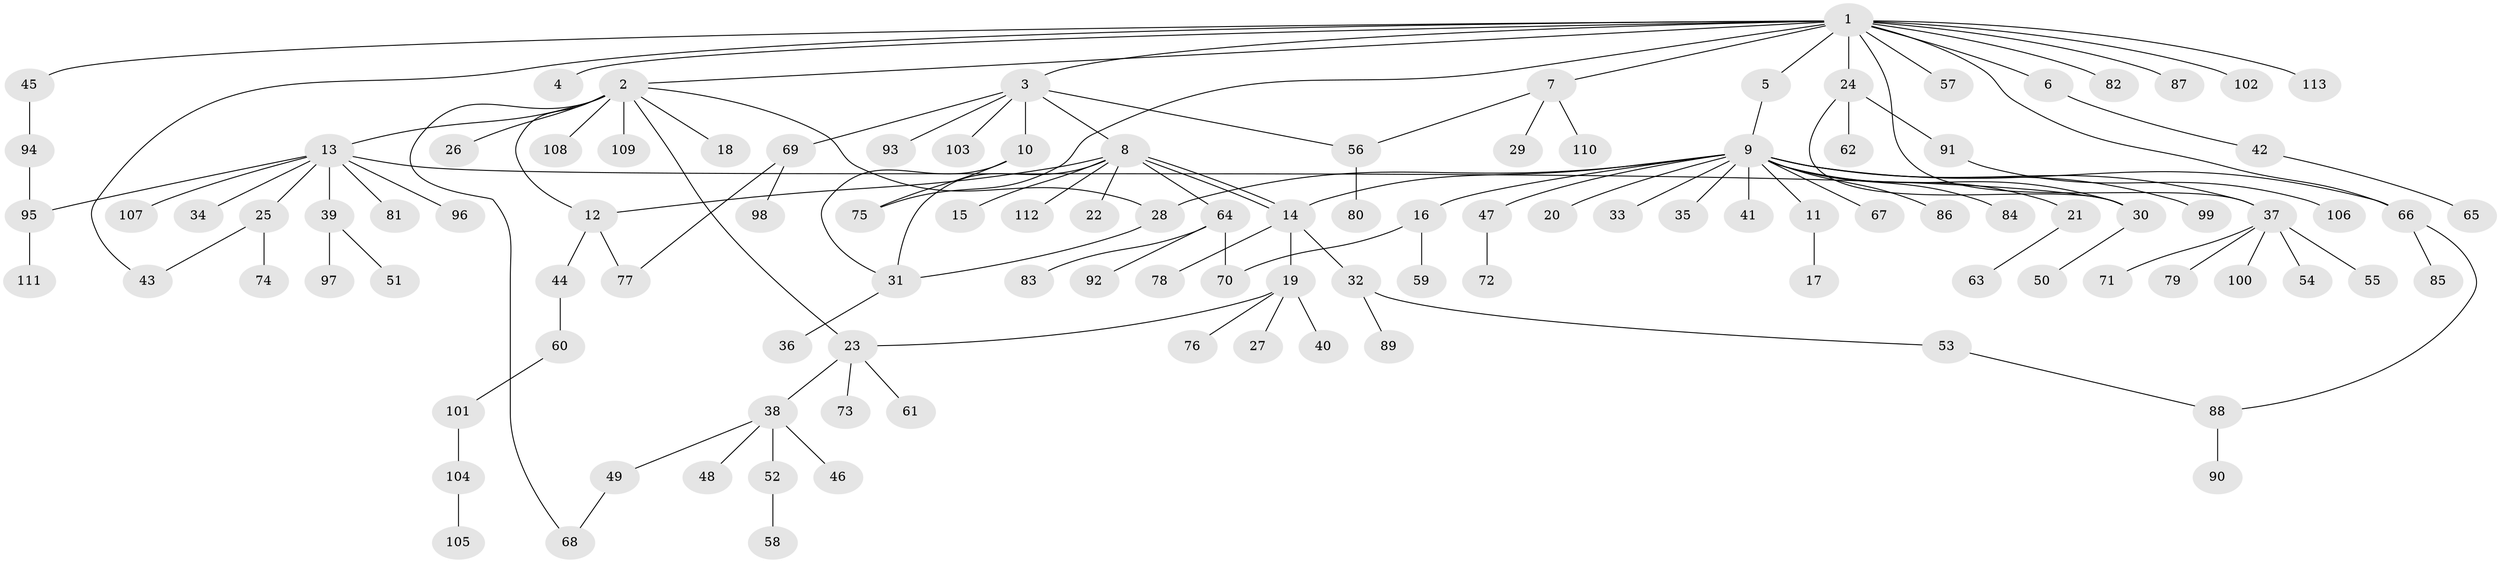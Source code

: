 // coarse degree distribution, {2: 0.21739130434782608, 15: 0.021739130434782608, 1: 0.4782608695652174, 3: 0.08695652173913043, 4: 0.10869565217391304, 13: 0.021739130434782608, 5: 0.021739130434782608, 7: 0.021739130434782608, 8: 0.021739130434782608}
// Generated by graph-tools (version 1.1) at 2025/36/03/04/25 23:36:41]
// undirected, 113 vertices, 131 edges
graph export_dot {
  node [color=gray90,style=filled];
  1;
  2;
  3;
  4;
  5;
  6;
  7;
  8;
  9;
  10;
  11;
  12;
  13;
  14;
  15;
  16;
  17;
  18;
  19;
  20;
  21;
  22;
  23;
  24;
  25;
  26;
  27;
  28;
  29;
  30;
  31;
  32;
  33;
  34;
  35;
  36;
  37;
  38;
  39;
  40;
  41;
  42;
  43;
  44;
  45;
  46;
  47;
  48;
  49;
  50;
  51;
  52;
  53;
  54;
  55;
  56;
  57;
  58;
  59;
  60;
  61;
  62;
  63;
  64;
  65;
  66;
  67;
  68;
  69;
  70;
  71;
  72;
  73;
  74;
  75;
  76;
  77;
  78;
  79;
  80;
  81;
  82;
  83;
  84;
  85;
  86;
  87;
  88;
  89;
  90;
  91;
  92;
  93;
  94;
  95;
  96;
  97;
  98;
  99;
  100;
  101;
  102;
  103;
  104;
  105;
  106;
  107;
  108;
  109;
  110;
  111;
  112;
  113;
  1 -- 2;
  1 -- 3;
  1 -- 4;
  1 -- 5;
  1 -- 6;
  1 -- 7;
  1 -- 24;
  1 -- 37;
  1 -- 43;
  1 -- 45;
  1 -- 57;
  1 -- 66;
  1 -- 75;
  1 -- 82;
  1 -- 87;
  1 -- 102;
  1 -- 113;
  2 -- 12;
  2 -- 13;
  2 -- 18;
  2 -- 23;
  2 -- 26;
  2 -- 28;
  2 -- 68;
  2 -- 108;
  2 -- 109;
  3 -- 8;
  3 -- 10;
  3 -- 56;
  3 -- 69;
  3 -- 93;
  3 -- 103;
  5 -- 9;
  6 -- 42;
  7 -- 29;
  7 -- 56;
  7 -- 110;
  8 -- 12;
  8 -- 14;
  8 -- 14;
  8 -- 15;
  8 -- 22;
  8 -- 31;
  8 -- 64;
  8 -- 112;
  9 -- 11;
  9 -- 14;
  9 -- 16;
  9 -- 20;
  9 -- 21;
  9 -- 28;
  9 -- 30;
  9 -- 33;
  9 -- 35;
  9 -- 37;
  9 -- 41;
  9 -- 47;
  9 -- 66;
  9 -- 67;
  9 -- 84;
  9 -- 86;
  9 -- 99;
  10 -- 31;
  10 -- 75;
  11 -- 17;
  12 -- 44;
  12 -- 77;
  13 -- 25;
  13 -- 30;
  13 -- 34;
  13 -- 39;
  13 -- 81;
  13 -- 95;
  13 -- 96;
  13 -- 107;
  14 -- 19;
  14 -- 32;
  14 -- 78;
  16 -- 59;
  16 -- 70;
  19 -- 23;
  19 -- 27;
  19 -- 40;
  19 -- 76;
  21 -- 63;
  23 -- 38;
  23 -- 61;
  23 -- 73;
  24 -- 30;
  24 -- 62;
  24 -- 91;
  25 -- 43;
  25 -- 74;
  28 -- 31;
  30 -- 50;
  31 -- 36;
  32 -- 53;
  32 -- 89;
  37 -- 54;
  37 -- 55;
  37 -- 71;
  37 -- 79;
  37 -- 100;
  38 -- 46;
  38 -- 48;
  38 -- 49;
  38 -- 52;
  39 -- 51;
  39 -- 97;
  42 -- 65;
  44 -- 60;
  45 -- 94;
  47 -- 72;
  49 -- 68;
  52 -- 58;
  53 -- 88;
  56 -- 80;
  60 -- 101;
  64 -- 70;
  64 -- 83;
  64 -- 92;
  66 -- 85;
  66 -- 88;
  69 -- 77;
  69 -- 98;
  88 -- 90;
  91 -- 106;
  94 -- 95;
  95 -- 111;
  101 -- 104;
  104 -- 105;
}
